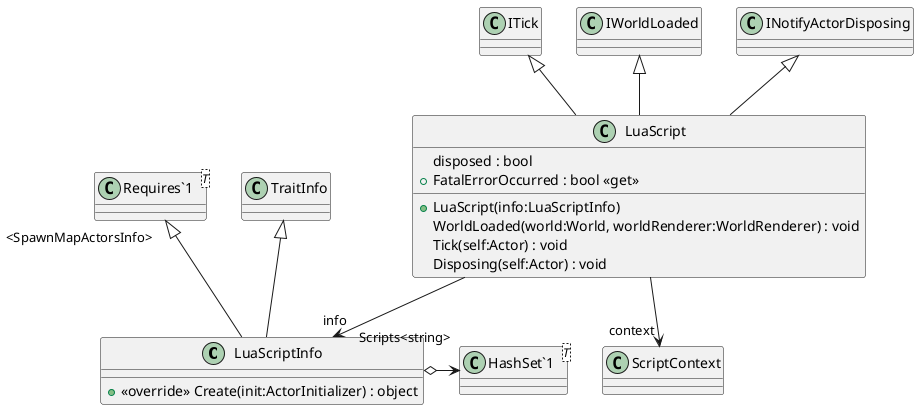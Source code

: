 @startuml
class LuaScriptInfo {
    + <<override>> Create(init:ActorInitializer) : object
}
class LuaScript {
    disposed : bool
    + LuaScript(info:LuaScriptInfo)
    WorldLoaded(world:World, worldRenderer:WorldRenderer) : void
    Tick(self:Actor) : void
    Disposing(self:Actor) : void
    + FatalErrorOccurred : bool <<get>>
}
class "Requires`1"<T> {
}
class "HashSet`1"<T> {
}
TraitInfo <|-- LuaScriptInfo
"Requires`1" "<SpawnMapActorsInfo>" <|-- LuaScriptInfo
LuaScriptInfo o-> "Scripts<string>" "HashSet`1"
ITick <|-- LuaScript
IWorldLoaded <|-- LuaScript
INotifyActorDisposing <|-- LuaScript
LuaScript --> "info" LuaScriptInfo
LuaScript --> "context" ScriptContext
@enduml

